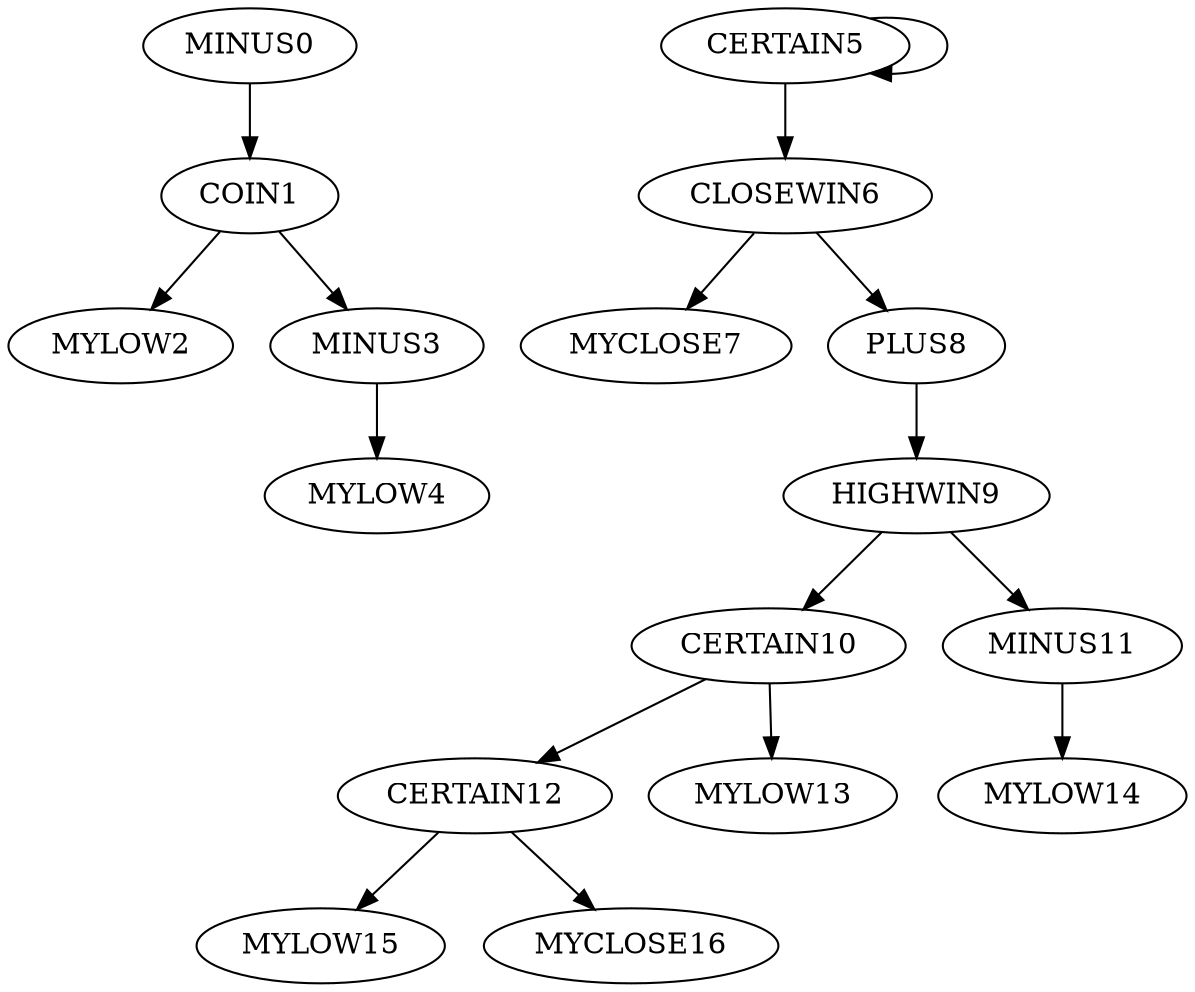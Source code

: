 digraph T {
	MINUS0 -> COIN1;
	COIN1 -> MYLOW2;
	COIN1 -> MINUS3;
	MINUS3 -> MYLOW4;
	CERTAIN5 -> CERTAIN5;
	CERTAIN5 -> CLOSEWIN6;
	CLOSEWIN6 -> MYCLOSE7;
	CLOSEWIN6 -> PLUS8;
	PLUS8 -> HIGHWIN9;
	HIGHWIN9 -> CERTAIN10;
	HIGHWIN9 -> MINUS11;
	CERTAIN10 -> CERTAIN12;
	CERTAIN10 -> MYLOW13;
	MINUS11 -> MYLOW14;
	CERTAIN12 -> MYLOW15;
	CERTAIN12 -> MYCLOSE16;
}